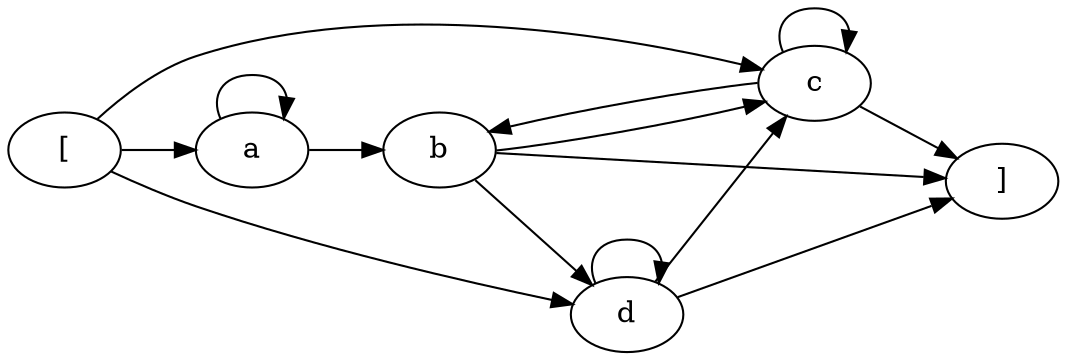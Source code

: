 digraph G {
rankdir = LR
label = "";
esg0_vertex0 -> esg0_vertex1;
esg0_vertex0 -> esg0_vertex3;
esg0_vertex0 -> esg0_vertex4;
esg0_vertex4 -> esg0_vertex5;
esg0_vertex3 -> esg0_vertex5;
esg0_vertex2 -> esg0_vertex5;
esg0_vertex1 -> esg0_vertex2;
esg0_vertex2 -> esg0_vertex3;
esg0_vertex2 -> esg0_vertex4;
esg0_vertex3 -> esg0_vertex2;
esg0_vertex4 -> esg0_vertex3;
esg0_vertex1 -> esg0_vertex1;
esg0_vertex3 -> esg0_vertex3;
esg0_vertex4 -> esg0_vertex4;
esg0_vertex0 [label = "["]
esg0_vertex1 [label = "a"]
esg0_vertex3 [label = "c"]
esg0_vertex4 [label = "d"]
esg0_vertex5 [label = "]"]
esg0_vertex2 [label = "b"]
}

